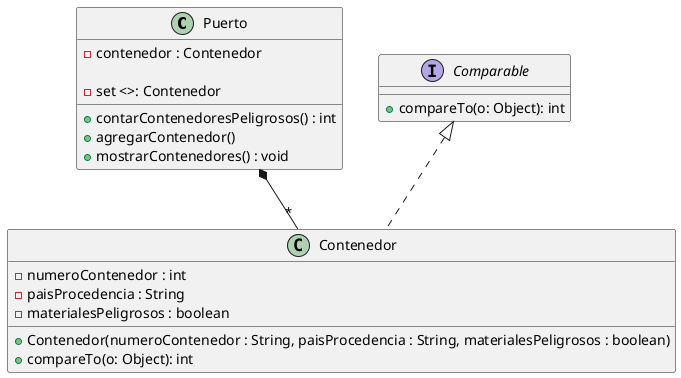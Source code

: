 @startuml

class Puerto {
- contenedor : Contenedor

- set <>: Contenedor
+ contarContenedoresPeligrosos() : int
+ agregarContenedor()
+ mostrarContenedores() : void
}
class Contenedor implements Comparable{
- numeroContenedor : int
- paisProcedencia : String
- materialesPeligrosos : boolean

+ Contenedor(numeroContenedor : String, paisProcedencia : String, materialesPeligrosos : boolean)
+ compareTo(o: Object): int
}

interface Comparable {
+ compareTo(o: Object): int
}

Puerto *--"*" Contenedor


@enduml